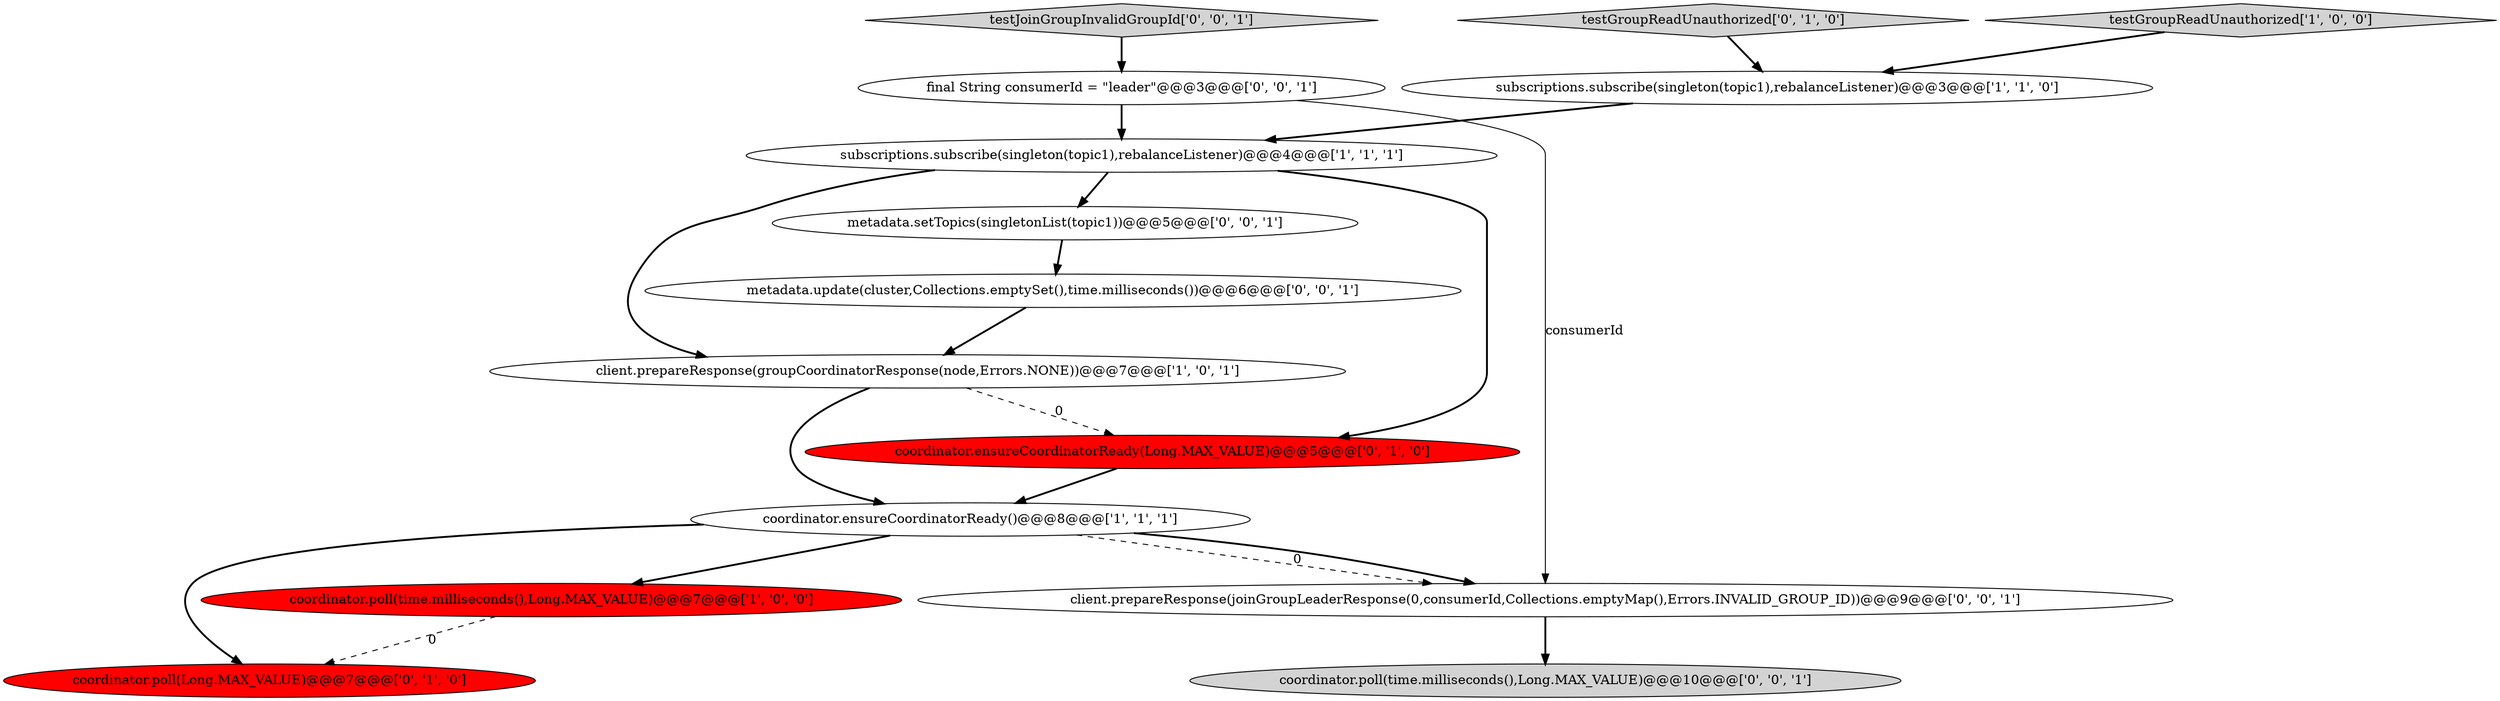 digraph {
3 [style = filled, label = "client.prepareResponse(groupCoordinatorResponse(node,Errors.NONE))@@@7@@@['1', '0', '1']", fillcolor = white, shape = ellipse image = "AAA0AAABBB1BBB"];
14 [style = filled, label = "metadata.setTopics(singletonList(topic1))@@@5@@@['0', '0', '1']", fillcolor = white, shape = ellipse image = "AAA0AAABBB3BBB"];
7 [style = filled, label = "coordinator.poll(Long.MAX_VALUE)@@@7@@@['0', '1', '0']", fillcolor = red, shape = ellipse image = "AAA1AAABBB2BBB"];
9 [style = filled, label = "final String consumerId = \"leader\"@@@3@@@['0', '0', '1']", fillcolor = white, shape = ellipse image = "AAA0AAABBB3BBB"];
12 [style = filled, label = "client.prepareResponse(joinGroupLeaderResponse(0,consumerId,Collections.emptyMap(),Errors.INVALID_GROUP_ID))@@@9@@@['0', '0', '1']", fillcolor = white, shape = ellipse image = "AAA0AAABBB3BBB"];
4 [style = filled, label = "coordinator.poll(time.milliseconds(),Long.MAX_VALUE)@@@7@@@['1', '0', '0']", fillcolor = red, shape = ellipse image = "AAA1AAABBB1BBB"];
13 [style = filled, label = "testJoinGroupInvalidGroupId['0', '0', '1']", fillcolor = lightgray, shape = diamond image = "AAA0AAABBB3BBB"];
1 [style = filled, label = "testGroupReadUnauthorized['1', '0', '0']", fillcolor = lightgray, shape = diamond image = "AAA0AAABBB1BBB"];
10 [style = filled, label = "metadata.update(cluster,Collections.emptySet(),time.milliseconds())@@@6@@@['0', '0', '1']", fillcolor = white, shape = ellipse image = "AAA0AAABBB3BBB"];
5 [style = filled, label = "coordinator.ensureCoordinatorReady()@@@8@@@['1', '1', '1']", fillcolor = white, shape = ellipse image = "AAA0AAABBB1BBB"];
8 [style = filled, label = "testGroupReadUnauthorized['0', '1', '0']", fillcolor = lightgray, shape = diamond image = "AAA0AAABBB2BBB"];
11 [style = filled, label = "coordinator.poll(time.milliseconds(),Long.MAX_VALUE)@@@10@@@['0', '0', '1']", fillcolor = lightgray, shape = ellipse image = "AAA0AAABBB3BBB"];
2 [style = filled, label = "subscriptions.subscribe(singleton(topic1),rebalanceListener)@@@4@@@['1', '1', '1']", fillcolor = white, shape = ellipse image = "AAA0AAABBB1BBB"];
0 [style = filled, label = "subscriptions.subscribe(singleton(topic1),rebalanceListener)@@@3@@@['1', '1', '0']", fillcolor = white, shape = ellipse image = "AAA0AAABBB1BBB"];
6 [style = filled, label = "coordinator.ensureCoordinatorReady(Long.MAX_VALUE)@@@5@@@['0', '1', '0']", fillcolor = red, shape = ellipse image = "AAA1AAABBB2BBB"];
8->0 [style = bold, label=""];
5->7 [style = bold, label=""];
14->10 [style = bold, label=""];
6->5 [style = bold, label=""];
10->3 [style = bold, label=""];
3->5 [style = bold, label=""];
3->6 [style = dashed, label="0"];
13->9 [style = bold, label=""];
5->12 [style = dashed, label="0"];
1->0 [style = bold, label=""];
2->14 [style = bold, label=""];
5->12 [style = bold, label=""];
9->2 [style = bold, label=""];
4->7 [style = dashed, label="0"];
2->6 [style = bold, label=""];
9->12 [style = solid, label="consumerId"];
5->4 [style = bold, label=""];
2->3 [style = bold, label=""];
0->2 [style = bold, label=""];
12->11 [style = bold, label=""];
}
